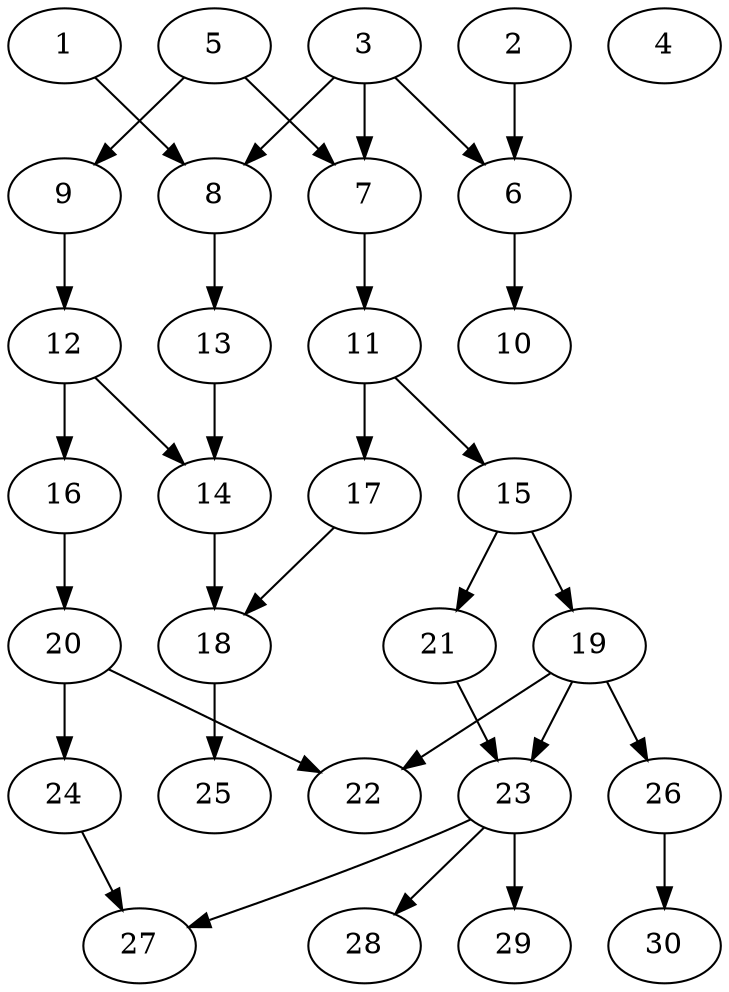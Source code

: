 // DAG automatically generated by daggen at Thu Oct  3 14:04:19 2019
// ./daggen --dot -n 30 --ccr 0.4 --fat 0.5 --regular 0.9 --density 0.5 --mindata 5242880 --maxdata 52428800 
digraph G {
  1 [size="91018240", alpha="0.20", expect_size="36407296"] 
  1 -> 8 [size ="36407296"]
  2 [size="71178240", alpha="0.12", expect_size="28471296"] 
  2 -> 6 [size ="28471296"]
  3 [size="23800320", alpha="0.11", expect_size="9520128"] 
  3 -> 6 [size ="9520128"]
  3 -> 7 [size ="9520128"]
  3 -> 8 [size ="9520128"]
  4 [size="82705920", alpha="0.00", expect_size="33082368"] 
  5 [size="28339200", alpha="0.06", expect_size="11335680"] 
  5 -> 7 [size ="11335680"]
  5 -> 9 [size ="11335680"]
  6 [size="90114560", alpha="0.07", expect_size="36045824"] 
  6 -> 10 [size ="36045824"]
  7 [size="28264960", alpha="0.06", expect_size="11305984"] 
  7 -> 11 [size ="11305984"]
  8 [size="27407360", alpha="0.03", expect_size="10962944"] 
  8 -> 13 [size ="10962944"]
  9 [size="16622080", alpha="0.03", expect_size="6648832"] 
  9 -> 12 [size ="6648832"]
  10 [size="42629120", alpha="0.18", expect_size="17051648"] 
  11 [size="56739840", alpha="0.12", expect_size="22695936"] 
  11 -> 15 [size ="22695936"]
  11 -> 17 [size ="22695936"]
  12 [size="56330240", alpha="0.02", expect_size="22532096"] 
  12 -> 14 [size ="22532096"]
  12 -> 16 [size ="22532096"]
  13 [size="125309440", alpha="0.06", expect_size="50123776"] 
  13 -> 14 [size ="50123776"]
  14 [size="73756160", alpha="0.16", expect_size="29502464"] 
  14 -> 18 [size ="29502464"]
  15 [size="75878400", alpha="0.13", expect_size="30351360"] 
  15 -> 19 [size ="30351360"]
  15 -> 21 [size ="30351360"]
  16 [size="111224320", alpha="0.05", expect_size="44489728"] 
  16 -> 20 [size ="44489728"]
  17 [size="37084160", alpha="0.17", expect_size="14833664"] 
  17 -> 18 [size ="14833664"]
  18 [size="74531840", alpha="0.06", expect_size="29812736"] 
  18 -> 25 [size ="29812736"]
  19 [size="91512320", alpha="0.19", expect_size="36604928"] 
  19 -> 22 [size ="36604928"]
  19 -> 23 [size ="36604928"]
  19 -> 26 [size ="36604928"]
  20 [size="108966400", alpha="0.00", expect_size="43586560"] 
  20 -> 22 [size ="43586560"]
  20 -> 24 [size ="43586560"]
  21 [size="96949760", alpha="0.15", expect_size="38779904"] 
  21 -> 23 [size ="38779904"]
  22 [size="50685440", alpha="0.20", expect_size="20274176"] 
  23 [size="63636480", alpha="0.06", expect_size="25454592"] 
  23 -> 27 [size ="25454592"]
  23 -> 28 [size ="25454592"]
  23 -> 29 [size ="25454592"]
  24 [size="101839360", alpha="0.05", expect_size="40735744"] 
  24 -> 27 [size ="40735744"]
  25 [size="75328000", alpha="0.05", expect_size="30131200"] 
  26 [size="33827840", alpha="0.19", expect_size="13531136"] 
  26 -> 30 [size ="13531136"]
  27 [size="61061120", alpha="0.16", expect_size="24424448"] 
  28 [size="43458560", alpha="0.15", expect_size="17383424"] 
  29 [size="79395840", alpha="0.14", expect_size="31758336"] 
  30 [size="71252480", alpha="0.19", expect_size="28500992"] 
}
